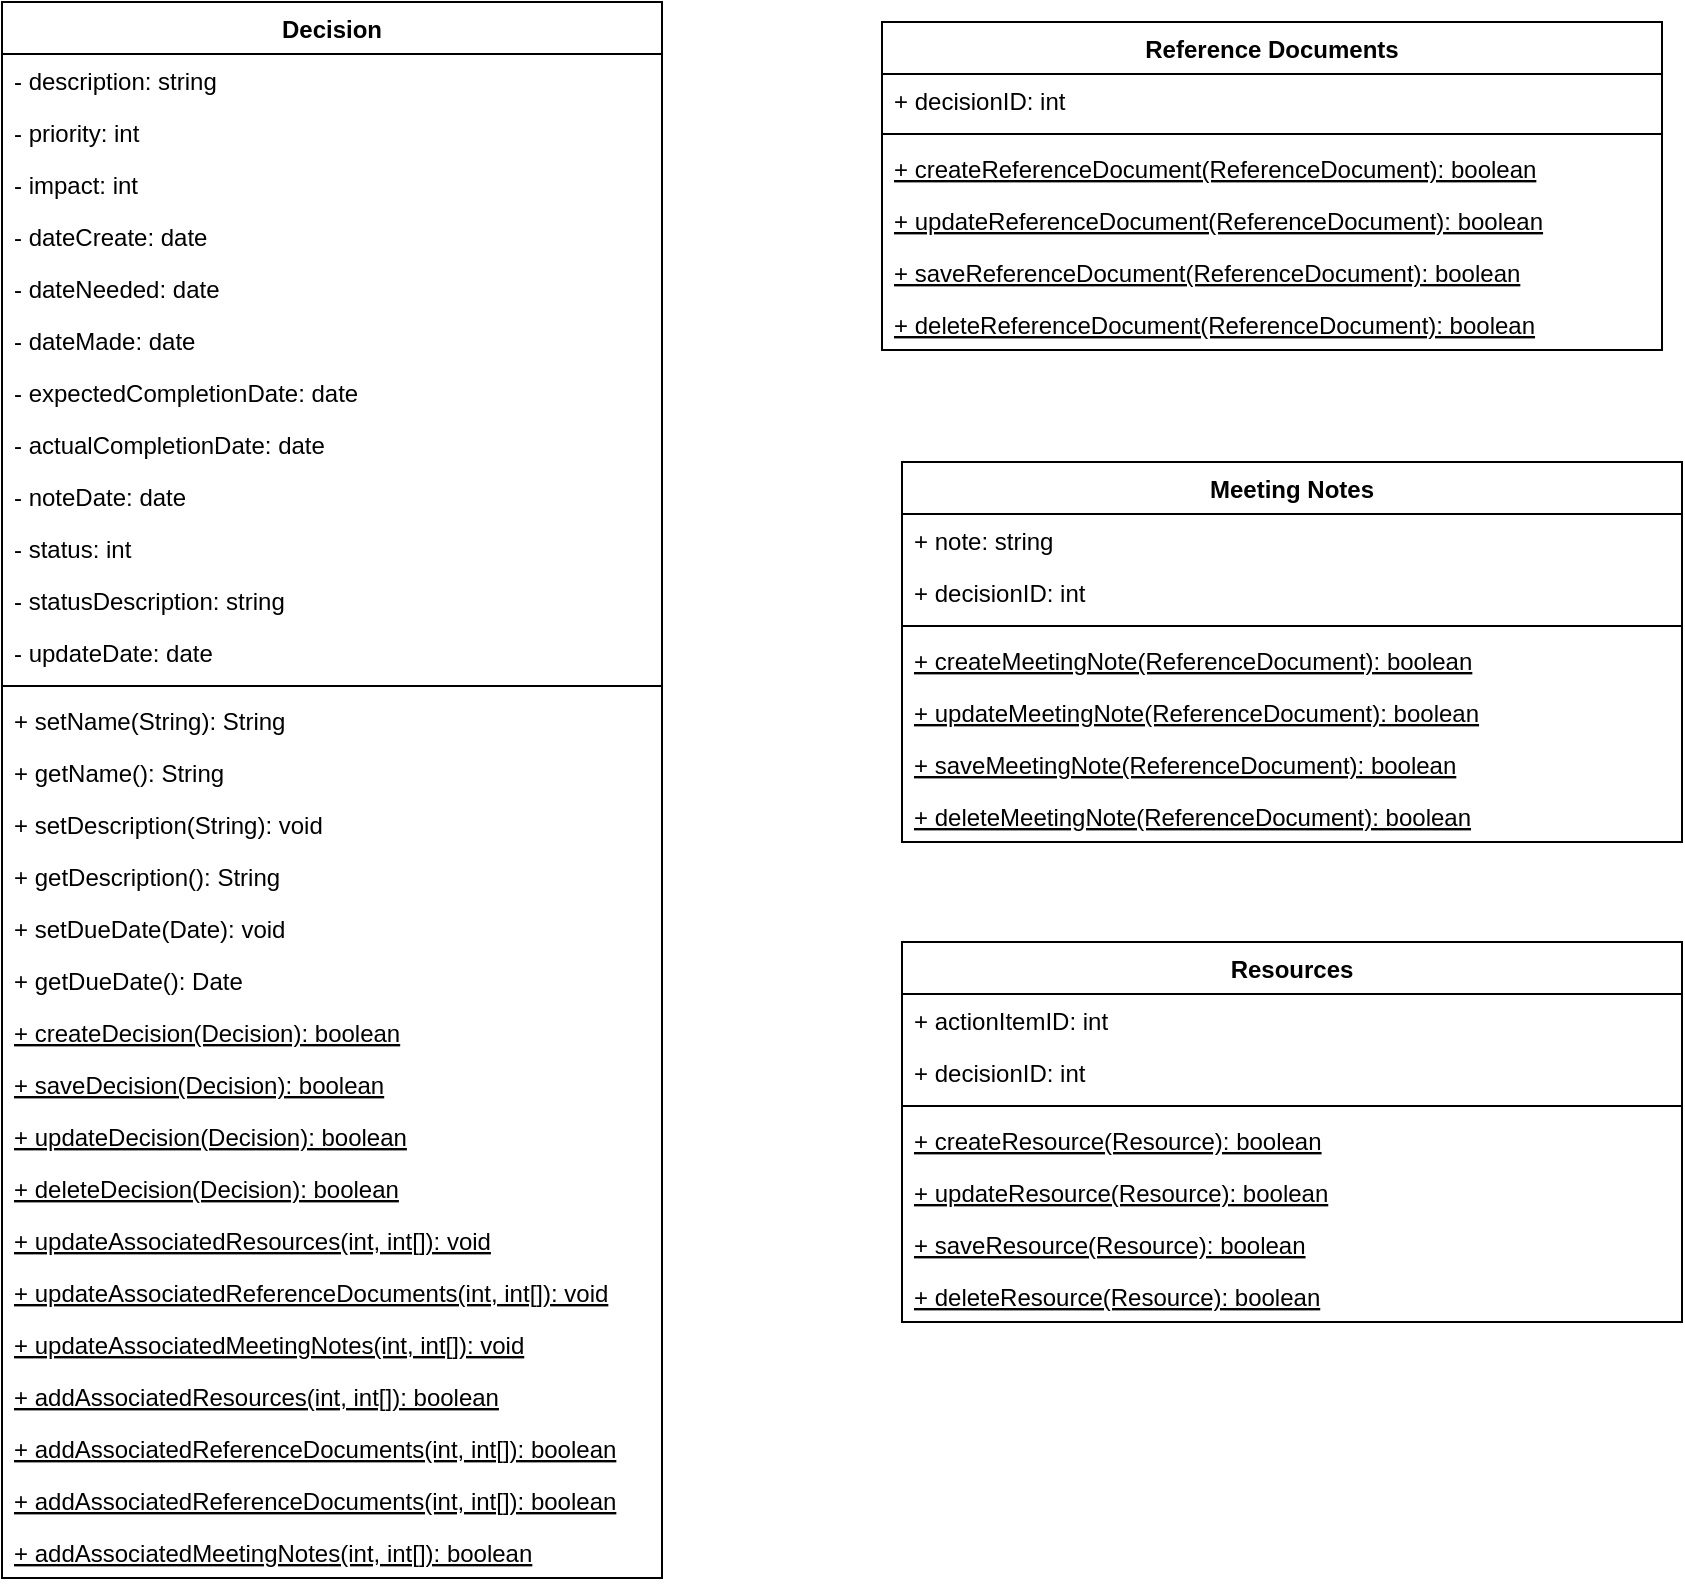 <mxfile version="13.0.5" type="github">
  <diagram id="JcsrHR_BD9T6Et8DGzlx" name="Page-1">
    <mxGraphModel dx="920" dy="528" grid="1" gridSize="10" guides="1" tooltips="1" connect="1" arrows="1" fold="1" page="1" pageScale="1" pageWidth="850" pageHeight="1100" math="0" shadow="0">
      <root>
        <mxCell id="0" />
        <mxCell id="1" parent="0" />
        <mxCell id="kh3hae8_tqF9puklRgGV-1" value="Decision" style="swimlane;fontStyle=1;align=center;verticalAlign=top;childLayout=stackLayout;horizontal=1;startSize=26;horizontalStack=0;resizeParent=1;resizeParentMax=0;resizeLast=0;collapsible=1;marginBottom=0;" vertex="1" parent="1">
          <mxGeometry x="40" y="70" width="330" height="788" as="geometry" />
        </mxCell>
        <mxCell id="kh3hae8_tqF9puklRgGV-13" value="- description: string" style="text;strokeColor=none;fillColor=none;align=left;verticalAlign=top;spacingLeft=4;spacingRight=4;overflow=hidden;rotatable=0;points=[[0,0.5],[1,0.5]];portConstraint=eastwest;" vertex="1" parent="kh3hae8_tqF9puklRgGV-1">
          <mxGeometry y="26" width="330" height="26" as="geometry" />
        </mxCell>
        <mxCell id="kh3hae8_tqF9puklRgGV-12" value="- priority: int " style="text;strokeColor=none;fillColor=none;align=left;verticalAlign=top;spacingLeft=4;spacingRight=4;overflow=hidden;rotatable=0;points=[[0,0.5],[1,0.5]];portConstraint=eastwest;" vertex="1" parent="kh3hae8_tqF9puklRgGV-1">
          <mxGeometry y="52" width="330" height="26" as="geometry" />
        </mxCell>
        <mxCell id="kh3hae8_tqF9puklRgGV-14" value="- impact: int" style="text;strokeColor=none;fillColor=none;align=left;verticalAlign=top;spacingLeft=4;spacingRight=4;overflow=hidden;rotatable=0;points=[[0,0.5],[1,0.5]];portConstraint=eastwest;" vertex="1" parent="kh3hae8_tqF9puklRgGV-1">
          <mxGeometry y="78" width="330" height="26" as="geometry" />
        </mxCell>
        <mxCell id="kh3hae8_tqF9puklRgGV-17" value="- dateCreate: date" style="text;strokeColor=none;fillColor=none;align=left;verticalAlign=top;spacingLeft=4;spacingRight=4;overflow=hidden;rotatable=0;points=[[0,0.5],[1,0.5]];portConstraint=eastwest;" vertex="1" parent="kh3hae8_tqF9puklRgGV-1">
          <mxGeometry y="104" width="330" height="26" as="geometry" />
        </mxCell>
        <mxCell id="kh3hae8_tqF9puklRgGV-21" value="- dateNeeded: date" style="text;strokeColor=none;fillColor=none;align=left;verticalAlign=top;spacingLeft=4;spacingRight=4;overflow=hidden;rotatable=0;points=[[0,0.5],[1,0.5]];portConstraint=eastwest;" vertex="1" parent="kh3hae8_tqF9puklRgGV-1">
          <mxGeometry y="130" width="330" height="26" as="geometry" />
        </mxCell>
        <mxCell id="kh3hae8_tqF9puklRgGV-15" value="- dateMade: date" style="text;strokeColor=none;fillColor=none;align=left;verticalAlign=top;spacingLeft=4;spacingRight=4;overflow=hidden;rotatable=0;points=[[0,0.5],[1,0.5]];portConstraint=eastwest;" vertex="1" parent="kh3hae8_tqF9puklRgGV-1">
          <mxGeometry y="156" width="330" height="26" as="geometry" />
        </mxCell>
        <mxCell id="kh3hae8_tqF9puklRgGV-22" value="- expectedCompletionDate: date&#xa;" style="text;strokeColor=none;fillColor=none;align=left;verticalAlign=top;spacingLeft=4;spacingRight=4;overflow=hidden;rotatable=0;points=[[0,0.5],[1,0.5]];portConstraint=eastwest;" vertex="1" parent="kh3hae8_tqF9puklRgGV-1">
          <mxGeometry y="182" width="330" height="26" as="geometry" />
        </mxCell>
        <mxCell id="kh3hae8_tqF9puklRgGV-19" value="- actualCompletionDate: date" style="text;strokeColor=none;fillColor=none;align=left;verticalAlign=top;spacingLeft=4;spacingRight=4;overflow=hidden;rotatable=0;points=[[0,0.5],[1,0.5]];portConstraint=eastwest;" vertex="1" parent="kh3hae8_tqF9puklRgGV-1">
          <mxGeometry y="208" width="330" height="26" as="geometry" />
        </mxCell>
        <mxCell id="kh3hae8_tqF9puklRgGV-20" value="- noteDate: date" style="text;strokeColor=none;fillColor=none;align=left;verticalAlign=top;spacingLeft=4;spacingRight=4;overflow=hidden;rotatable=0;points=[[0,0.5],[1,0.5]];portConstraint=eastwest;" vertex="1" parent="kh3hae8_tqF9puklRgGV-1">
          <mxGeometry y="234" width="330" height="26" as="geometry" />
        </mxCell>
        <mxCell id="kh3hae8_tqF9puklRgGV-23" value="- status: int" style="text;strokeColor=none;fillColor=none;align=left;verticalAlign=top;spacingLeft=4;spacingRight=4;overflow=hidden;rotatable=0;points=[[0,0.5],[1,0.5]];portConstraint=eastwest;" vertex="1" parent="kh3hae8_tqF9puklRgGV-1">
          <mxGeometry y="260" width="330" height="26" as="geometry" />
        </mxCell>
        <mxCell id="kh3hae8_tqF9puklRgGV-18" value="- statusDescription: string" style="text;strokeColor=none;fillColor=none;align=left;verticalAlign=top;spacingLeft=4;spacingRight=4;overflow=hidden;rotatable=0;points=[[0,0.5],[1,0.5]];portConstraint=eastwest;" vertex="1" parent="kh3hae8_tqF9puklRgGV-1">
          <mxGeometry y="286" width="330" height="26" as="geometry" />
        </mxCell>
        <mxCell id="kh3hae8_tqF9puklRgGV-16" value="- updateDate: date" style="text;strokeColor=none;fillColor=none;align=left;verticalAlign=top;spacingLeft=4;spacingRight=4;overflow=hidden;rotatable=0;points=[[0,0.5],[1,0.5]];portConstraint=eastwest;" vertex="1" parent="kh3hae8_tqF9puklRgGV-1">
          <mxGeometry y="312" width="330" height="26" as="geometry" />
        </mxCell>
        <mxCell id="kh3hae8_tqF9puklRgGV-3" value="" style="line;strokeWidth=1;fillColor=none;align=left;verticalAlign=middle;spacingTop=-1;spacingLeft=3;spacingRight=3;rotatable=0;labelPosition=right;points=[];portConstraint=eastwest;" vertex="1" parent="kh3hae8_tqF9puklRgGV-1">
          <mxGeometry y="338" width="330" height="8" as="geometry" />
        </mxCell>
        <mxCell id="kh3hae8_tqF9puklRgGV-5" value="+ setName(String): String" style="text;strokeColor=none;fillColor=none;align=left;verticalAlign=top;spacingLeft=4;spacingRight=4;overflow=hidden;rotatable=0;points=[[0,0.5],[1,0.5]];portConstraint=eastwest;" vertex="1" parent="kh3hae8_tqF9puklRgGV-1">
          <mxGeometry y="346" width="330" height="26" as="geometry" />
        </mxCell>
        <mxCell id="kh3hae8_tqF9puklRgGV-6" value="+ getName(): String" style="text;strokeColor=none;fillColor=none;align=left;verticalAlign=top;spacingLeft=4;spacingRight=4;overflow=hidden;rotatable=0;points=[[0,0.5],[1,0.5]];portConstraint=eastwest;" vertex="1" parent="kh3hae8_tqF9puklRgGV-1">
          <mxGeometry y="372" width="330" height="26" as="geometry" />
        </mxCell>
        <mxCell id="kh3hae8_tqF9puklRgGV-7" value="+ setDescription(String): void" style="text;strokeColor=none;fillColor=none;align=left;verticalAlign=top;spacingLeft=4;spacingRight=4;overflow=hidden;rotatable=0;points=[[0,0.5],[1,0.5]];portConstraint=eastwest;" vertex="1" parent="kh3hae8_tqF9puklRgGV-1">
          <mxGeometry y="398" width="330" height="26" as="geometry" />
        </mxCell>
        <mxCell id="kh3hae8_tqF9puklRgGV-8" value="+ getDescription(): String" style="text;strokeColor=none;fillColor=none;align=left;verticalAlign=top;spacingLeft=4;spacingRight=4;overflow=hidden;rotatable=0;points=[[0,0.5],[1,0.5]];portConstraint=eastwest;" vertex="1" parent="kh3hae8_tqF9puklRgGV-1">
          <mxGeometry y="424" width="330" height="26" as="geometry" />
        </mxCell>
        <mxCell id="kh3hae8_tqF9puklRgGV-24" value="+ setDueDate(Date): void" style="text;strokeColor=none;fillColor=none;align=left;verticalAlign=top;spacingLeft=4;spacingRight=4;overflow=hidden;rotatable=0;points=[[0,0.5],[1,0.5]];portConstraint=eastwest;" vertex="1" parent="kh3hae8_tqF9puklRgGV-1">
          <mxGeometry y="450" width="330" height="26" as="geometry" />
        </mxCell>
        <mxCell id="kh3hae8_tqF9puklRgGV-25" value="+ getDueDate(): Date" style="text;strokeColor=none;fillColor=none;align=left;verticalAlign=top;spacingLeft=4;spacingRight=4;overflow=hidden;rotatable=0;points=[[0,0.5],[1,0.5]];portConstraint=eastwest;" vertex="1" parent="kh3hae8_tqF9puklRgGV-1">
          <mxGeometry y="476" width="330" height="26" as="geometry" />
        </mxCell>
        <mxCell id="kh3hae8_tqF9puklRgGV-26" value="+ createDecision(Decision): boolean" style="text;strokeColor=none;fillColor=none;align=left;verticalAlign=top;spacingLeft=4;spacingRight=4;overflow=hidden;rotatable=0;points=[[0,0.5],[1,0.5]];portConstraint=eastwest;fontStyle=4" vertex="1" parent="kh3hae8_tqF9puklRgGV-1">
          <mxGeometry y="502" width="330" height="26" as="geometry" />
        </mxCell>
        <mxCell id="kh3hae8_tqF9puklRgGV-27" value="+ saveDecision(Decision): boolean" style="text;strokeColor=none;fillColor=none;align=left;verticalAlign=top;spacingLeft=4;spacingRight=4;overflow=hidden;rotatable=0;points=[[0,0.5],[1,0.5]];portConstraint=eastwest;fontStyle=4" vertex="1" parent="kh3hae8_tqF9puklRgGV-1">
          <mxGeometry y="528" width="330" height="26" as="geometry" />
        </mxCell>
        <mxCell id="kh3hae8_tqF9puklRgGV-28" value="+ updateDecision(Decision): boolean" style="text;strokeColor=none;fillColor=none;align=left;verticalAlign=top;spacingLeft=4;spacingRight=4;overflow=hidden;rotatable=0;points=[[0,0.5],[1,0.5]];portConstraint=eastwest;fontStyle=4" vertex="1" parent="kh3hae8_tqF9puklRgGV-1">
          <mxGeometry y="554" width="330" height="26" as="geometry" />
        </mxCell>
        <mxCell id="kh3hae8_tqF9puklRgGV-29" value="+ deleteDecision(Decision): boolean" style="text;strokeColor=none;fillColor=none;align=left;verticalAlign=top;spacingLeft=4;spacingRight=4;overflow=hidden;rotatable=0;points=[[0,0.5],[1,0.5]];portConstraint=eastwest;fontStyle=4" vertex="1" parent="kh3hae8_tqF9puklRgGV-1">
          <mxGeometry y="580" width="330" height="26" as="geometry" />
        </mxCell>
        <mxCell id="kh3hae8_tqF9puklRgGV-89" value="+ updateAssociatedResources(int, int[]): void" style="text;strokeColor=none;fillColor=none;align=left;verticalAlign=top;spacingLeft=4;spacingRight=4;overflow=hidden;rotatable=0;points=[[0,0.5],[1,0.5]];portConstraint=eastwest;fontStyle=4" vertex="1" parent="kh3hae8_tqF9puklRgGV-1">
          <mxGeometry y="606" width="330" height="26" as="geometry" />
        </mxCell>
        <mxCell id="kh3hae8_tqF9puklRgGV-90" value="+ updateAssociatedReferenceDocuments(int, int[]): void" style="text;strokeColor=none;fillColor=none;align=left;verticalAlign=top;spacingLeft=4;spacingRight=4;overflow=hidden;rotatable=0;points=[[0,0.5],[1,0.5]];portConstraint=eastwest;fontStyle=4" vertex="1" parent="kh3hae8_tqF9puklRgGV-1">
          <mxGeometry y="632" width="330" height="26" as="geometry" />
        </mxCell>
        <mxCell id="kh3hae8_tqF9puklRgGV-91" value="+ updateAssociatedMeetingNotes(int, int[]): void" style="text;strokeColor=none;fillColor=none;align=left;verticalAlign=top;spacingLeft=4;spacingRight=4;overflow=hidden;rotatable=0;points=[[0,0.5],[1,0.5]];portConstraint=eastwest;fontStyle=4" vertex="1" parent="kh3hae8_tqF9puklRgGV-1">
          <mxGeometry y="658" width="330" height="26" as="geometry" />
        </mxCell>
        <mxCell id="kh3hae8_tqF9puklRgGV-92" value="+ addAssociatedResources(int, int[]): boolean" style="text;strokeColor=none;fillColor=none;align=left;verticalAlign=top;spacingLeft=4;spacingRight=4;overflow=hidden;rotatable=0;points=[[0,0.5],[1,0.5]];portConstraint=eastwest;fontStyle=4" vertex="1" parent="kh3hae8_tqF9puklRgGV-1">
          <mxGeometry y="684" width="330" height="26" as="geometry" />
        </mxCell>
        <mxCell id="kh3hae8_tqF9puklRgGV-93" value="+ addAssociatedReferenceDocuments(int, int[]): boolean" style="text;strokeColor=none;fillColor=none;align=left;verticalAlign=top;spacingLeft=4;spacingRight=4;overflow=hidden;rotatable=0;points=[[0,0.5],[1,0.5]];portConstraint=eastwest;fontStyle=4" vertex="1" parent="kh3hae8_tqF9puklRgGV-1">
          <mxGeometry y="710" width="330" height="26" as="geometry" />
        </mxCell>
        <mxCell id="kh3hae8_tqF9puklRgGV-94" value="+ addAssociatedReferenceDocuments(int, int[]): boolean" style="text;strokeColor=none;fillColor=none;align=left;verticalAlign=top;spacingLeft=4;spacingRight=4;overflow=hidden;rotatable=0;points=[[0,0.5],[1,0.5]];portConstraint=eastwest;fontStyle=4" vertex="1" parent="kh3hae8_tqF9puklRgGV-1">
          <mxGeometry y="736" width="330" height="26" as="geometry" />
        </mxCell>
        <mxCell id="kh3hae8_tqF9puklRgGV-125" value="+ addAssociatedMeetingNotes(int, int[]): boolean" style="text;strokeColor=none;fillColor=none;align=left;verticalAlign=top;spacingLeft=4;spacingRight=4;overflow=hidden;rotatable=0;points=[[0,0.5],[1,0.5]];portConstraint=eastwest;fontStyle=4" vertex="1" parent="kh3hae8_tqF9puklRgGV-1">
          <mxGeometry y="762" width="330" height="26" as="geometry" />
        </mxCell>
        <mxCell id="kh3hae8_tqF9puklRgGV-85" value="Reference Documents" style="swimlane;fontStyle=1;align=center;verticalAlign=top;childLayout=stackLayout;horizontal=1;startSize=26;horizontalStack=0;resizeParent=1;resizeParentMax=0;resizeLast=0;collapsible=1;marginBottom=0;" vertex="1" parent="1">
          <mxGeometry x="480" y="80" width="390" height="164" as="geometry" />
        </mxCell>
        <mxCell id="kh3hae8_tqF9puklRgGV-86" value="+ decisionID: int" style="text;strokeColor=none;fillColor=none;align=left;verticalAlign=top;spacingLeft=4;spacingRight=4;overflow=hidden;rotatable=0;points=[[0,0.5],[1,0.5]];portConstraint=eastwest;" vertex="1" parent="kh3hae8_tqF9puklRgGV-85">
          <mxGeometry y="26" width="390" height="26" as="geometry" />
        </mxCell>
        <mxCell id="kh3hae8_tqF9puklRgGV-87" value="" style="line;strokeWidth=1;fillColor=none;align=left;verticalAlign=middle;spacingTop=-1;spacingLeft=3;spacingRight=3;rotatable=0;labelPosition=right;points=[];portConstraint=eastwest;" vertex="1" parent="kh3hae8_tqF9puklRgGV-85">
          <mxGeometry y="52" width="390" height="8" as="geometry" />
        </mxCell>
        <mxCell id="kh3hae8_tqF9puklRgGV-88" value="+ createReferenceDocument(ReferenceDocument): boolean" style="text;strokeColor=none;fillColor=none;align=left;verticalAlign=top;spacingLeft=4;spacingRight=4;overflow=hidden;rotatable=0;points=[[0,0.5],[1,0.5]];portConstraint=eastwest;fontStyle=4" vertex="1" parent="kh3hae8_tqF9puklRgGV-85">
          <mxGeometry y="60" width="390" height="26" as="geometry" />
        </mxCell>
        <mxCell id="kh3hae8_tqF9puklRgGV-126" value="+ updateReferenceDocument(ReferenceDocument): boolean" style="text;strokeColor=none;fillColor=none;align=left;verticalAlign=top;spacingLeft=4;spacingRight=4;overflow=hidden;rotatable=0;points=[[0,0.5],[1,0.5]];portConstraint=eastwest;fontStyle=4" vertex="1" parent="kh3hae8_tqF9puklRgGV-85">
          <mxGeometry y="86" width="390" height="26" as="geometry" />
        </mxCell>
        <mxCell id="kh3hae8_tqF9puklRgGV-127" value="+ saveReferenceDocument(ReferenceDocument): boolean" style="text;strokeColor=none;fillColor=none;align=left;verticalAlign=top;spacingLeft=4;spacingRight=4;overflow=hidden;rotatable=0;points=[[0,0.5],[1,0.5]];portConstraint=eastwest;fontStyle=4" vertex="1" parent="kh3hae8_tqF9puklRgGV-85">
          <mxGeometry y="112" width="390" height="26" as="geometry" />
        </mxCell>
        <mxCell id="kh3hae8_tqF9puklRgGV-128" value="+ deleteReferenceDocument(ReferenceDocument): boolean" style="text;strokeColor=none;fillColor=none;align=left;verticalAlign=top;spacingLeft=4;spacingRight=4;overflow=hidden;rotatable=0;points=[[0,0.5],[1,0.5]];portConstraint=eastwest;fontStyle=4" vertex="1" parent="kh3hae8_tqF9puklRgGV-85">
          <mxGeometry y="138" width="390" height="26" as="geometry" />
        </mxCell>
        <mxCell id="kh3hae8_tqF9puklRgGV-138" value="Meeting Notes" style="swimlane;fontStyle=1;align=center;verticalAlign=top;childLayout=stackLayout;horizontal=1;startSize=26;horizontalStack=0;resizeParent=1;resizeParentMax=0;resizeLast=0;collapsible=1;marginBottom=0;" vertex="1" parent="1">
          <mxGeometry x="490" y="300" width="390" height="190" as="geometry" />
        </mxCell>
        <mxCell id="kh3hae8_tqF9puklRgGV-139" value="+ note: string" style="text;strokeColor=none;fillColor=none;align=left;verticalAlign=top;spacingLeft=4;spacingRight=4;overflow=hidden;rotatable=0;points=[[0,0.5],[1,0.5]];portConstraint=eastwest;" vertex="1" parent="kh3hae8_tqF9puklRgGV-138">
          <mxGeometry y="26" width="390" height="26" as="geometry" />
        </mxCell>
        <mxCell id="kh3hae8_tqF9puklRgGV-140" value="+ decisionID: int" style="text;strokeColor=none;fillColor=none;align=left;verticalAlign=top;spacingLeft=4;spacingRight=4;overflow=hidden;rotatable=0;points=[[0,0.5],[1,0.5]];portConstraint=eastwest;" vertex="1" parent="kh3hae8_tqF9puklRgGV-138">
          <mxGeometry y="52" width="390" height="26" as="geometry" />
        </mxCell>
        <mxCell id="kh3hae8_tqF9puklRgGV-141" value="" style="line;strokeWidth=1;fillColor=none;align=left;verticalAlign=middle;spacingTop=-1;spacingLeft=3;spacingRight=3;rotatable=0;labelPosition=right;points=[];portConstraint=eastwest;" vertex="1" parent="kh3hae8_tqF9puklRgGV-138">
          <mxGeometry y="78" width="390" height="8" as="geometry" />
        </mxCell>
        <mxCell id="kh3hae8_tqF9puklRgGV-142" value="+ createMeetingNote(ReferenceDocument): boolean" style="text;strokeColor=none;fillColor=none;align=left;verticalAlign=top;spacingLeft=4;spacingRight=4;overflow=hidden;rotatable=0;points=[[0,0.5],[1,0.5]];portConstraint=eastwest;fontStyle=4" vertex="1" parent="kh3hae8_tqF9puklRgGV-138">
          <mxGeometry y="86" width="390" height="26" as="geometry" />
        </mxCell>
        <mxCell id="kh3hae8_tqF9puklRgGV-143" value="+ updateMeetingNote(ReferenceDocument): boolean" style="text;strokeColor=none;fillColor=none;align=left;verticalAlign=top;spacingLeft=4;spacingRight=4;overflow=hidden;rotatable=0;points=[[0,0.5],[1,0.5]];portConstraint=eastwest;fontStyle=4" vertex="1" parent="kh3hae8_tqF9puklRgGV-138">
          <mxGeometry y="112" width="390" height="26" as="geometry" />
        </mxCell>
        <mxCell id="kh3hae8_tqF9puklRgGV-144" value="+ saveMeetingNote(ReferenceDocument): boolean" style="text;strokeColor=none;fillColor=none;align=left;verticalAlign=top;spacingLeft=4;spacingRight=4;overflow=hidden;rotatable=0;points=[[0,0.5],[1,0.5]];portConstraint=eastwest;fontStyle=4" vertex="1" parent="kh3hae8_tqF9puklRgGV-138">
          <mxGeometry y="138" width="390" height="26" as="geometry" />
        </mxCell>
        <mxCell id="kh3hae8_tqF9puklRgGV-145" value="+ deleteMeetingNote(ReferenceDocument): boolean" style="text;strokeColor=none;fillColor=none;align=left;verticalAlign=top;spacingLeft=4;spacingRight=4;overflow=hidden;rotatable=0;points=[[0,0.5],[1,0.5]];portConstraint=eastwest;fontStyle=4" vertex="1" parent="kh3hae8_tqF9puklRgGV-138">
          <mxGeometry y="164" width="390" height="26" as="geometry" />
        </mxCell>
        <mxCell id="kh3hae8_tqF9puklRgGV-130" value="Resources" style="swimlane;fontStyle=1;align=center;verticalAlign=top;childLayout=stackLayout;horizontal=1;startSize=26;horizontalStack=0;resizeParent=1;resizeParentMax=0;resizeLast=0;collapsible=1;marginBottom=0;" vertex="1" parent="1">
          <mxGeometry x="490" y="540" width="390" height="190" as="geometry" />
        </mxCell>
        <mxCell id="kh3hae8_tqF9puklRgGV-131" value="+ actionItemID: int" style="text;strokeColor=none;fillColor=none;align=left;verticalAlign=top;spacingLeft=4;spacingRight=4;overflow=hidden;rotatable=0;points=[[0,0.5],[1,0.5]];portConstraint=eastwest;" vertex="1" parent="kh3hae8_tqF9puklRgGV-130">
          <mxGeometry y="26" width="390" height="26" as="geometry" />
        </mxCell>
        <mxCell id="kh3hae8_tqF9puklRgGV-137" value="+ decisionID: int" style="text;strokeColor=none;fillColor=none;align=left;verticalAlign=top;spacingLeft=4;spacingRight=4;overflow=hidden;rotatable=0;points=[[0,0.5],[1,0.5]];portConstraint=eastwest;" vertex="1" parent="kh3hae8_tqF9puklRgGV-130">
          <mxGeometry y="52" width="390" height="26" as="geometry" />
        </mxCell>
        <mxCell id="kh3hae8_tqF9puklRgGV-132" value="" style="line;strokeWidth=1;fillColor=none;align=left;verticalAlign=middle;spacingTop=-1;spacingLeft=3;spacingRight=3;rotatable=0;labelPosition=right;points=[];portConstraint=eastwest;" vertex="1" parent="kh3hae8_tqF9puklRgGV-130">
          <mxGeometry y="78" width="390" height="8" as="geometry" />
        </mxCell>
        <mxCell id="kh3hae8_tqF9puklRgGV-133" value="+ createResource(Resource): boolean" style="text;strokeColor=none;fillColor=none;align=left;verticalAlign=top;spacingLeft=4;spacingRight=4;overflow=hidden;rotatable=0;points=[[0,0.5],[1,0.5]];portConstraint=eastwest;fontStyle=4" vertex="1" parent="kh3hae8_tqF9puklRgGV-130">
          <mxGeometry y="86" width="390" height="26" as="geometry" />
        </mxCell>
        <mxCell id="kh3hae8_tqF9puklRgGV-134" value="+ updateResource(Resource): boolean" style="text;strokeColor=none;fillColor=none;align=left;verticalAlign=top;spacingLeft=4;spacingRight=4;overflow=hidden;rotatable=0;points=[[0,0.5],[1,0.5]];portConstraint=eastwest;fontStyle=4" vertex="1" parent="kh3hae8_tqF9puklRgGV-130">
          <mxGeometry y="112" width="390" height="26" as="geometry" />
        </mxCell>
        <mxCell id="kh3hae8_tqF9puklRgGV-135" value="+ saveResource(Resource): boolean" style="text;strokeColor=none;fillColor=none;align=left;verticalAlign=top;spacingLeft=4;spacingRight=4;overflow=hidden;rotatable=0;points=[[0,0.5],[1,0.5]];portConstraint=eastwest;fontStyle=4" vertex="1" parent="kh3hae8_tqF9puklRgGV-130">
          <mxGeometry y="138" width="390" height="26" as="geometry" />
        </mxCell>
        <mxCell id="kh3hae8_tqF9puklRgGV-136" value="+ deleteResource(Resource): boolean" style="text;strokeColor=none;fillColor=none;align=left;verticalAlign=top;spacingLeft=4;spacingRight=4;overflow=hidden;rotatable=0;points=[[0,0.5],[1,0.5]];portConstraint=eastwest;fontStyle=4" vertex="1" parent="kh3hae8_tqF9puklRgGV-130">
          <mxGeometry y="164" width="390" height="26" as="geometry" />
        </mxCell>
      </root>
    </mxGraphModel>
  </diagram>
</mxfile>

